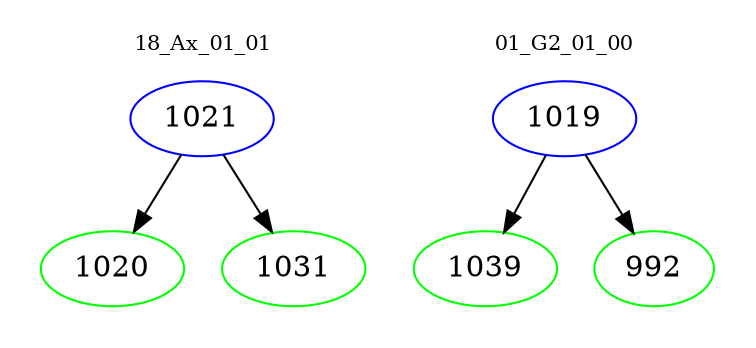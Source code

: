 digraph{
subgraph cluster_0 {
color = white
label = "18_Ax_01_01";
fontsize=10;
T0_1021 [label="1021", color="blue"]
T0_1021 -> T0_1020 [color="black"]
T0_1020 [label="1020", color="green"]
T0_1021 -> T0_1031 [color="black"]
T0_1031 [label="1031", color="green"]
}
subgraph cluster_1 {
color = white
label = "01_G2_01_00";
fontsize=10;
T1_1019 [label="1019", color="blue"]
T1_1019 -> T1_1039 [color="black"]
T1_1039 [label="1039", color="green"]
T1_1019 -> T1_992 [color="black"]
T1_992 [label="992", color="green"]
}
}
